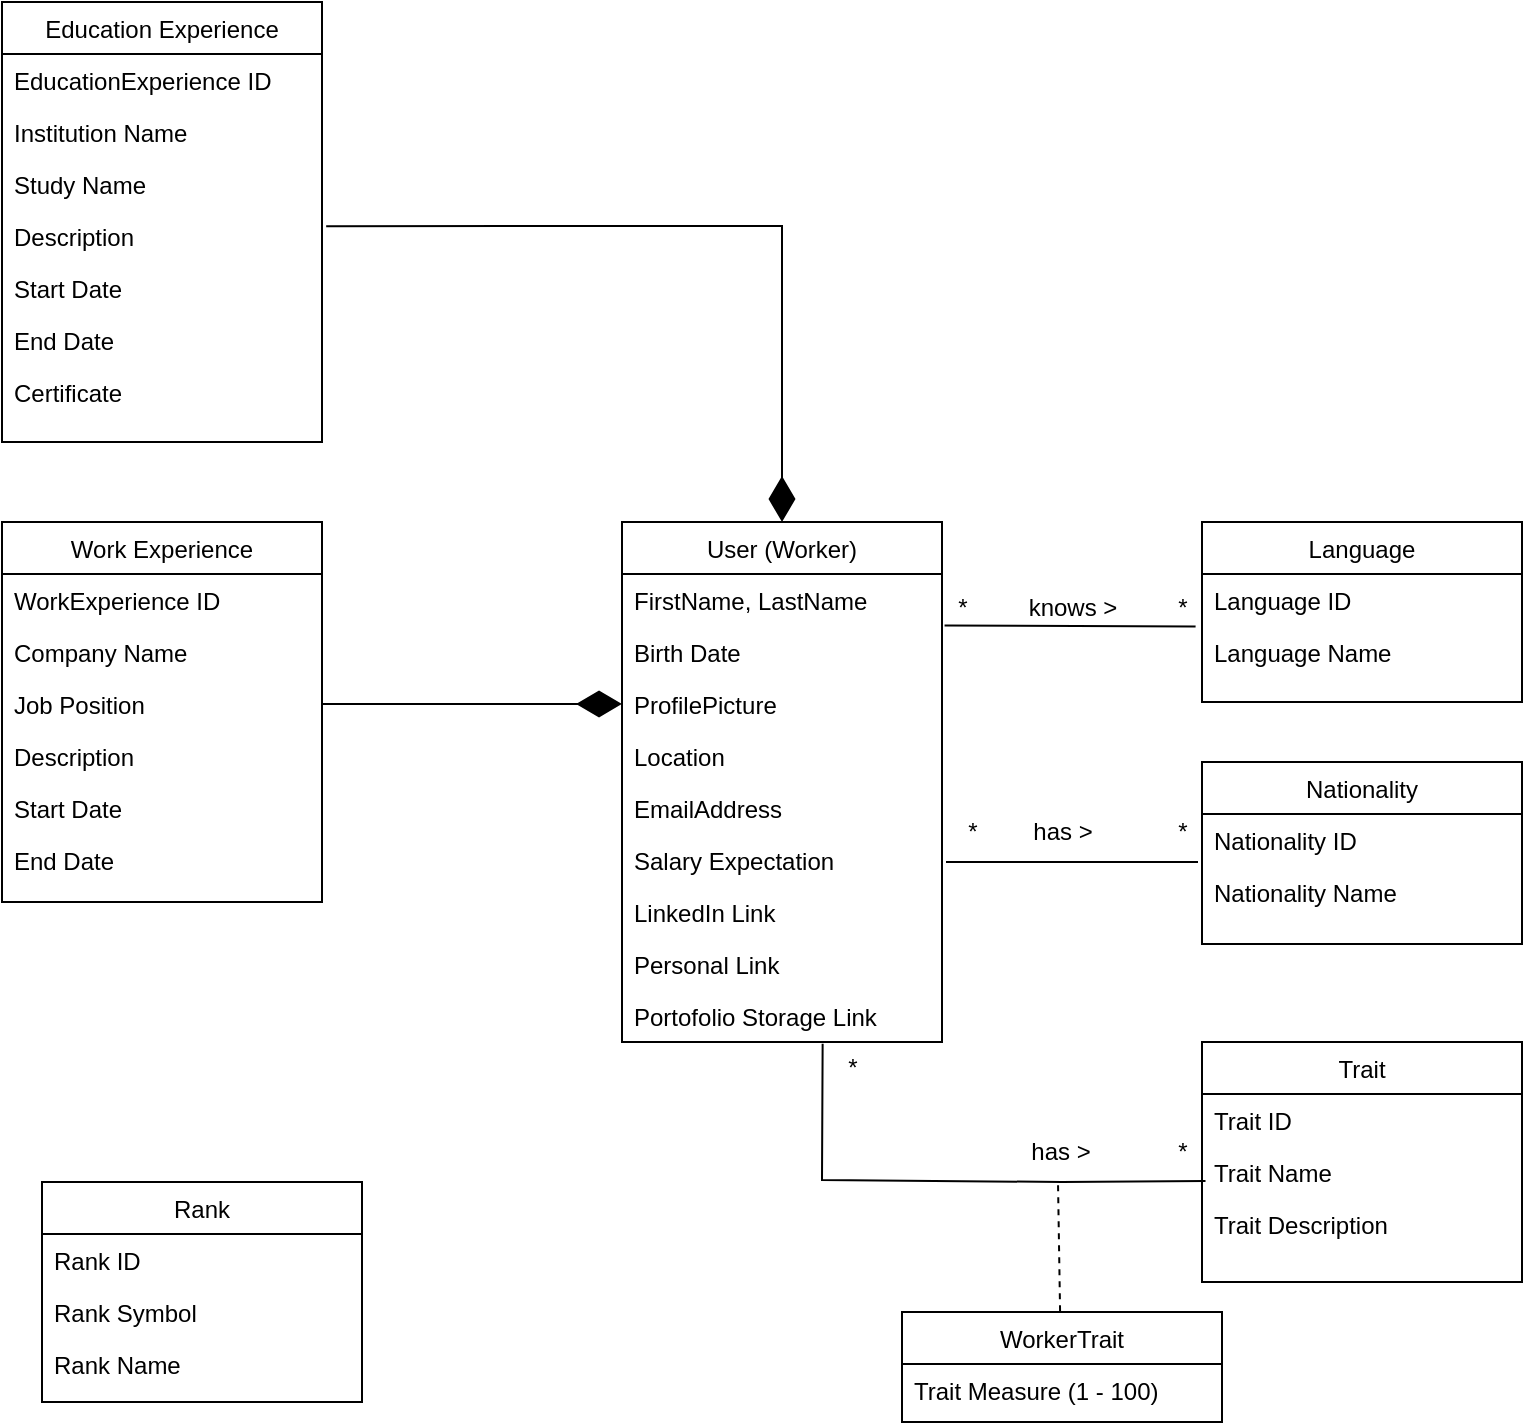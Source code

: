 <mxfile version="24.7.1" type="device">
  <diagram id="C5RBs43oDa-KdzZeNtuy" name="Page-1">
    <mxGraphModel dx="2140" dy="1923" grid="1" gridSize="10" guides="1" tooltips="1" connect="1" arrows="1" fold="1" page="1" pageScale="1" pageWidth="827" pageHeight="1169" math="0" shadow="0">
      <root>
        <mxCell id="WIyWlLk6GJQsqaUBKTNV-0" />
        <mxCell id="WIyWlLk6GJQsqaUBKTNV-1" parent="WIyWlLk6GJQsqaUBKTNV-0" />
        <mxCell id="zkfFHV4jXpPFQw0GAbJ--0" value="User (Worker)" style="swimlane;fontStyle=0;align=center;verticalAlign=top;childLayout=stackLayout;horizontal=1;startSize=26;horizontalStack=0;resizeParent=1;resizeLast=0;collapsible=1;marginBottom=0;rounded=0;shadow=0;strokeWidth=1;" parent="WIyWlLk6GJQsqaUBKTNV-1" vertex="1">
          <mxGeometry x="220" y="70" width="160" height="260" as="geometry">
            <mxRectangle x="230" y="140" width="160" height="26" as="alternateBounds" />
          </mxGeometry>
        </mxCell>
        <mxCell id="zkfFHV4jXpPFQw0GAbJ--1" value="FirstName, LastName" style="text;align=left;verticalAlign=top;spacingLeft=4;spacingRight=4;overflow=hidden;rotatable=0;points=[[0,0.5],[1,0.5]];portConstraint=eastwest;" parent="zkfFHV4jXpPFQw0GAbJ--0" vertex="1">
          <mxGeometry y="26" width="160" height="26" as="geometry" />
        </mxCell>
        <mxCell id="zkfFHV4jXpPFQw0GAbJ--2" value="Birth Date" style="text;align=left;verticalAlign=top;spacingLeft=4;spacingRight=4;overflow=hidden;rotatable=0;points=[[0,0.5],[1,0.5]];portConstraint=eastwest;rounded=0;shadow=0;html=0;" parent="zkfFHV4jXpPFQw0GAbJ--0" vertex="1">
          <mxGeometry y="52" width="160" height="26" as="geometry" />
        </mxCell>
        <mxCell id="zkfFHV4jXpPFQw0GAbJ--3" value="ProfilePicture" style="text;align=left;verticalAlign=top;spacingLeft=4;spacingRight=4;overflow=hidden;rotatable=0;points=[[0,0.5],[1,0.5]];portConstraint=eastwest;rounded=0;shadow=0;html=0;" parent="zkfFHV4jXpPFQw0GAbJ--0" vertex="1">
          <mxGeometry y="78" width="160" height="26" as="geometry" />
        </mxCell>
        <mxCell id="a70tQj4fH7FbwHMtKP61-0" value="Location" style="text;align=left;verticalAlign=top;spacingLeft=4;spacingRight=4;overflow=hidden;rotatable=0;points=[[0,0.5],[1,0.5]];portConstraint=eastwest;rounded=0;shadow=0;html=0;" vertex="1" parent="zkfFHV4jXpPFQw0GAbJ--0">
          <mxGeometry y="104" width="160" height="26" as="geometry" />
        </mxCell>
        <mxCell id="a70tQj4fH7FbwHMtKP61-1" value="EmailAddress" style="text;align=left;verticalAlign=top;spacingLeft=4;spacingRight=4;overflow=hidden;rotatable=0;points=[[0,0.5],[1,0.5]];portConstraint=eastwest;rounded=0;shadow=0;html=0;" vertex="1" parent="zkfFHV4jXpPFQw0GAbJ--0">
          <mxGeometry y="130" width="160" height="26" as="geometry" />
        </mxCell>
        <mxCell id="a70tQj4fH7FbwHMtKP61-3" value="Salary Expectation" style="text;align=left;verticalAlign=top;spacingLeft=4;spacingRight=4;overflow=hidden;rotatable=0;points=[[0,0.5],[1,0.5]];portConstraint=eastwest;rounded=0;shadow=0;html=0;" vertex="1" parent="zkfFHV4jXpPFQw0GAbJ--0">
          <mxGeometry y="156" width="160" height="26" as="geometry" />
        </mxCell>
        <mxCell id="a70tQj4fH7FbwHMtKP61-4" value="LinkedIn Link" style="text;align=left;verticalAlign=top;spacingLeft=4;spacingRight=4;overflow=hidden;rotatable=0;points=[[0,0.5],[1,0.5]];portConstraint=eastwest;rounded=0;shadow=0;html=0;" vertex="1" parent="zkfFHV4jXpPFQw0GAbJ--0">
          <mxGeometry y="182" width="160" height="26" as="geometry" />
        </mxCell>
        <mxCell id="a70tQj4fH7FbwHMtKP61-5" value="Personal Link" style="text;align=left;verticalAlign=top;spacingLeft=4;spacingRight=4;overflow=hidden;rotatable=0;points=[[0,0.5],[1,0.5]];portConstraint=eastwest;rounded=0;shadow=0;html=0;" vertex="1" parent="zkfFHV4jXpPFQw0GAbJ--0">
          <mxGeometry y="208" width="160" height="26" as="geometry" />
        </mxCell>
        <mxCell id="a70tQj4fH7FbwHMtKP61-35" value="Portofolio Storage Link" style="text;align=left;verticalAlign=top;spacingLeft=4;spacingRight=4;overflow=hidden;rotatable=0;points=[[0,0.5],[1,0.5]];portConstraint=eastwest;rounded=0;shadow=0;html=0;" vertex="1" parent="zkfFHV4jXpPFQw0GAbJ--0">
          <mxGeometry y="234" width="160" height="26" as="geometry" />
        </mxCell>
        <mxCell id="zkfFHV4jXpPFQw0GAbJ--17" value="Language" style="swimlane;fontStyle=0;align=center;verticalAlign=top;childLayout=stackLayout;horizontal=1;startSize=26;horizontalStack=0;resizeParent=1;resizeLast=0;collapsible=1;marginBottom=0;rounded=0;shadow=0;strokeWidth=1;" parent="WIyWlLk6GJQsqaUBKTNV-1" vertex="1">
          <mxGeometry x="510" y="70" width="160" height="90" as="geometry">
            <mxRectangle x="550" y="140" width="160" height="26" as="alternateBounds" />
          </mxGeometry>
        </mxCell>
        <mxCell id="a70tQj4fH7FbwHMtKP61-19" value="Language ID" style="text;align=left;verticalAlign=top;spacingLeft=4;spacingRight=4;overflow=hidden;rotatable=0;points=[[0,0.5],[1,0.5]];portConstraint=eastwest;rounded=0;shadow=0;html=0;" vertex="1" parent="zkfFHV4jXpPFQw0GAbJ--17">
          <mxGeometry y="26" width="160" height="26" as="geometry" />
        </mxCell>
        <mxCell id="a70tQj4fH7FbwHMtKP61-20" value="Language Name" style="text;align=left;verticalAlign=top;spacingLeft=4;spacingRight=4;overflow=hidden;rotatable=0;points=[[0,0.5],[1,0.5]];portConstraint=eastwest;rounded=0;shadow=0;html=0;" vertex="1" parent="zkfFHV4jXpPFQw0GAbJ--17">
          <mxGeometry y="52" width="160" height="26" as="geometry" />
        </mxCell>
        <mxCell id="a70tQj4fH7FbwHMtKP61-6" value="Nationality" style="swimlane;fontStyle=0;align=center;verticalAlign=top;childLayout=stackLayout;horizontal=1;startSize=26;horizontalStack=0;resizeParent=1;resizeLast=0;collapsible=1;marginBottom=0;rounded=0;shadow=0;strokeWidth=1;" vertex="1" parent="WIyWlLk6GJQsqaUBKTNV-1">
          <mxGeometry x="510" y="190" width="160" height="91" as="geometry">
            <mxRectangle x="550" y="140" width="160" height="26" as="alternateBounds" />
          </mxGeometry>
        </mxCell>
        <mxCell id="a70tQj4fH7FbwHMtKP61-14" value="Nationality ID" style="text;align=left;verticalAlign=top;spacingLeft=4;spacingRight=4;overflow=hidden;rotatable=0;points=[[0,0.5],[1,0.5]];portConstraint=eastwest;rounded=0;shadow=0;html=0;" vertex="1" parent="a70tQj4fH7FbwHMtKP61-6">
          <mxGeometry y="26" width="160" height="26" as="geometry" />
        </mxCell>
        <mxCell id="a70tQj4fH7FbwHMtKP61-15" value="Nationality Name" style="text;align=left;verticalAlign=top;spacingLeft=4;spacingRight=4;overflow=hidden;rotatable=0;points=[[0,0.5],[1,0.5]];portConstraint=eastwest;rounded=0;shadow=0;html=0;" vertex="1" parent="a70tQj4fH7FbwHMtKP61-6">
          <mxGeometry y="52" width="160" height="26" as="geometry" />
        </mxCell>
        <mxCell id="a70tQj4fH7FbwHMtKP61-7" value="Trait" style="swimlane;fontStyle=0;align=center;verticalAlign=top;childLayout=stackLayout;horizontal=1;startSize=26;horizontalStack=0;resizeParent=1;resizeLast=0;collapsible=1;marginBottom=0;rounded=0;shadow=0;strokeWidth=1;" vertex="1" parent="WIyWlLk6GJQsqaUBKTNV-1">
          <mxGeometry x="510" y="330" width="160" height="120" as="geometry">
            <mxRectangle x="550" y="140" width="160" height="26" as="alternateBounds" />
          </mxGeometry>
        </mxCell>
        <mxCell id="a70tQj4fH7FbwHMtKP61-13" value="Trait ID" style="text;align=left;verticalAlign=top;spacingLeft=4;spacingRight=4;overflow=hidden;rotatable=0;points=[[0,0.5],[1,0.5]];portConstraint=eastwest;rounded=0;shadow=0;html=0;" vertex="1" parent="a70tQj4fH7FbwHMtKP61-7">
          <mxGeometry y="26" width="160" height="26" as="geometry" />
        </mxCell>
        <mxCell id="a70tQj4fH7FbwHMtKP61-11" value="Trait Name" style="text;align=left;verticalAlign=top;spacingLeft=4;spacingRight=4;overflow=hidden;rotatable=0;points=[[0,0.5],[1,0.5]];portConstraint=eastwest;rounded=0;shadow=0;html=0;" vertex="1" parent="a70tQj4fH7FbwHMtKP61-7">
          <mxGeometry y="52" width="160" height="26" as="geometry" />
        </mxCell>
        <mxCell id="a70tQj4fH7FbwHMtKP61-12" value="Trait Description" style="text;align=left;verticalAlign=top;spacingLeft=4;spacingRight=4;overflow=hidden;rotatable=0;points=[[0,0.5],[1,0.5]];portConstraint=eastwest;rounded=0;shadow=0;html=0;" vertex="1" parent="a70tQj4fH7FbwHMtKP61-7">
          <mxGeometry y="78" width="160" height="26" as="geometry" />
        </mxCell>
        <mxCell id="a70tQj4fH7FbwHMtKP61-8" value="Rank" style="swimlane;fontStyle=0;align=center;verticalAlign=top;childLayout=stackLayout;horizontal=1;startSize=26;horizontalStack=0;resizeParent=1;resizeLast=0;collapsible=1;marginBottom=0;rounded=0;shadow=0;strokeWidth=1;" vertex="1" parent="WIyWlLk6GJQsqaUBKTNV-1">
          <mxGeometry x="-70" y="400" width="160" height="110" as="geometry">
            <mxRectangle x="550" y="140" width="160" height="26" as="alternateBounds" />
          </mxGeometry>
        </mxCell>
        <mxCell id="a70tQj4fH7FbwHMtKP61-16" value="Rank ID" style="text;align=left;verticalAlign=top;spacingLeft=4;spacingRight=4;overflow=hidden;rotatable=0;points=[[0,0.5],[1,0.5]];portConstraint=eastwest;rounded=0;shadow=0;html=0;" vertex="1" parent="a70tQj4fH7FbwHMtKP61-8">
          <mxGeometry y="26" width="160" height="26" as="geometry" />
        </mxCell>
        <mxCell id="a70tQj4fH7FbwHMtKP61-17" value="Rank Symbol" style="text;align=left;verticalAlign=top;spacingLeft=4;spacingRight=4;overflow=hidden;rotatable=0;points=[[0,0.5],[1,0.5]];portConstraint=eastwest;rounded=0;shadow=0;html=0;" vertex="1" parent="a70tQj4fH7FbwHMtKP61-8">
          <mxGeometry y="52" width="160" height="26" as="geometry" />
        </mxCell>
        <mxCell id="a70tQj4fH7FbwHMtKP61-18" value="Rank Name" style="text;align=left;verticalAlign=top;spacingLeft=4;spacingRight=4;overflow=hidden;rotatable=0;points=[[0,0.5],[1,0.5]];portConstraint=eastwest;rounded=0;shadow=0;html=0;" vertex="1" parent="a70tQj4fH7FbwHMtKP61-8">
          <mxGeometry y="78" width="160" height="26" as="geometry" />
        </mxCell>
        <mxCell id="a70tQj4fH7FbwHMtKP61-9" value="Work Experience" style="swimlane;fontStyle=0;align=center;verticalAlign=top;childLayout=stackLayout;horizontal=1;startSize=26;horizontalStack=0;resizeParent=1;resizeLast=0;collapsible=1;marginBottom=0;rounded=0;shadow=0;strokeWidth=1;" vertex="1" parent="WIyWlLk6GJQsqaUBKTNV-1">
          <mxGeometry x="-90" y="70" width="160" height="190" as="geometry">
            <mxRectangle x="550" y="140" width="160" height="26" as="alternateBounds" />
          </mxGeometry>
        </mxCell>
        <mxCell id="a70tQj4fH7FbwHMtKP61-21" value="WorkExperience ID" style="text;align=left;verticalAlign=top;spacingLeft=4;spacingRight=4;overflow=hidden;rotatable=0;points=[[0,0.5],[1,0.5]];portConstraint=eastwest;rounded=0;shadow=0;html=0;" vertex="1" parent="a70tQj4fH7FbwHMtKP61-9">
          <mxGeometry y="26" width="160" height="26" as="geometry" />
        </mxCell>
        <mxCell id="a70tQj4fH7FbwHMtKP61-22" value="Company Name" style="text;align=left;verticalAlign=top;spacingLeft=4;spacingRight=4;overflow=hidden;rotatable=0;points=[[0,0.5],[1,0.5]];portConstraint=eastwest;rounded=0;shadow=0;html=0;" vertex="1" parent="a70tQj4fH7FbwHMtKP61-9">
          <mxGeometry y="52" width="160" height="26" as="geometry" />
        </mxCell>
        <mxCell id="a70tQj4fH7FbwHMtKP61-23" value="Job Position" style="text;align=left;verticalAlign=top;spacingLeft=4;spacingRight=4;overflow=hidden;rotatable=0;points=[[0,0.5],[1,0.5]];portConstraint=eastwest;rounded=0;shadow=0;html=0;" vertex="1" parent="a70tQj4fH7FbwHMtKP61-9">
          <mxGeometry y="78" width="160" height="26" as="geometry" />
        </mxCell>
        <mxCell id="a70tQj4fH7FbwHMtKP61-24" value="Description" style="text;align=left;verticalAlign=top;spacingLeft=4;spacingRight=4;overflow=hidden;rotatable=0;points=[[0,0.5],[1,0.5]];portConstraint=eastwest;rounded=0;shadow=0;html=0;" vertex="1" parent="a70tQj4fH7FbwHMtKP61-9">
          <mxGeometry y="104" width="160" height="26" as="geometry" />
        </mxCell>
        <mxCell id="a70tQj4fH7FbwHMtKP61-25" value="Start Date" style="text;align=left;verticalAlign=top;spacingLeft=4;spacingRight=4;overflow=hidden;rotatable=0;points=[[0,0.5],[1,0.5]];portConstraint=eastwest;rounded=0;shadow=0;html=0;" vertex="1" parent="a70tQj4fH7FbwHMtKP61-9">
          <mxGeometry y="130" width="160" height="26" as="geometry" />
        </mxCell>
        <mxCell id="a70tQj4fH7FbwHMtKP61-26" value="End Date" style="text;align=left;verticalAlign=top;spacingLeft=4;spacingRight=4;overflow=hidden;rotatable=0;points=[[0,0.5],[1,0.5]];portConstraint=eastwest;rounded=0;shadow=0;html=0;" vertex="1" parent="a70tQj4fH7FbwHMtKP61-9">
          <mxGeometry y="156" width="160" height="26" as="geometry" />
        </mxCell>
        <mxCell id="a70tQj4fH7FbwHMtKP61-10" value="Education Experience" style="swimlane;fontStyle=0;align=center;verticalAlign=top;childLayout=stackLayout;horizontal=1;startSize=26;horizontalStack=0;resizeParent=1;resizeLast=0;collapsible=1;marginBottom=0;rounded=0;shadow=0;strokeWidth=1;" vertex="1" parent="WIyWlLk6GJQsqaUBKTNV-1">
          <mxGeometry x="-90" y="-190" width="160" height="220" as="geometry">
            <mxRectangle x="550" y="140" width="160" height="26" as="alternateBounds" />
          </mxGeometry>
        </mxCell>
        <mxCell id="a70tQj4fH7FbwHMtKP61-28" value="EducationExperience ID" style="text;align=left;verticalAlign=top;spacingLeft=4;spacingRight=4;overflow=hidden;rotatable=0;points=[[0,0.5],[1,0.5]];portConstraint=eastwest;rounded=0;shadow=0;html=0;" vertex="1" parent="a70tQj4fH7FbwHMtKP61-10">
          <mxGeometry y="26" width="160" height="26" as="geometry" />
        </mxCell>
        <mxCell id="a70tQj4fH7FbwHMtKP61-29" value="Institution Name" style="text;align=left;verticalAlign=top;spacingLeft=4;spacingRight=4;overflow=hidden;rotatable=0;points=[[0,0.5],[1,0.5]];portConstraint=eastwest;rounded=0;shadow=0;html=0;" vertex="1" parent="a70tQj4fH7FbwHMtKP61-10">
          <mxGeometry y="52" width="160" height="26" as="geometry" />
        </mxCell>
        <mxCell id="a70tQj4fH7FbwHMtKP61-30" value="Study Name" style="text;align=left;verticalAlign=top;spacingLeft=4;spacingRight=4;overflow=hidden;rotatable=0;points=[[0,0.5],[1,0.5]];portConstraint=eastwest;rounded=0;shadow=0;html=0;" vertex="1" parent="a70tQj4fH7FbwHMtKP61-10">
          <mxGeometry y="78" width="160" height="26" as="geometry" />
        </mxCell>
        <mxCell id="a70tQj4fH7FbwHMtKP61-31" value="Description" style="text;align=left;verticalAlign=top;spacingLeft=4;spacingRight=4;overflow=hidden;rotatable=0;points=[[0,0.5],[1,0.5]];portConstraint=eastwest;rounded=0;shadow=0;html=0;" vertex="1" parent="a70tQj4fH7FbwHMtKP61-10">
          <mxGeometry y="104" width="160" height="26" as="geometry" />
        </mxCell>
        <mxCell id="a70tQj4fH7FbwHMtKP61-32" value="Start Date" style="text;align=left;verticalAlign=top;spacingLeft=4;spacingRight=4;overflow=hidden;rotatable=0;points=[[0,0.5],[1,0.5]];portConstraint=eastwest;rounded=0;shadow=0;html=0;" vertex="1" parent="a70tQj4fH7FbwHMtKP61-10">
          <mxGeometry y="130" width="160" height="26" as="geometry" />
        </mxCell>
        <mxCell id="a70tQj4fH7FbwHMtKP61-33" value="End Date" style="text;align=left;verticalAlign=top;spacingLeft=4;spacingRight=4;overflow=hidden;rotatable=0;points=[[0,0.5],[1,0.5]];portConstraint=eastwest;rounded=0;shadow=0;html=0;" vertex="1" parent="a70tQj4fH7FbwHMtKP61-10">
          <mxGeometry y="156" width="160" height="26" as="geometry" />
        </mxCell>
        <mxCell id="a70tQj4fH7FbwHMtKP61-34" value="Certificate" style="text;align=left;verticalAlign=top;spacingLeft=4;spacingRight=4;overflow=hidden;rotatable=0;points=[[0,0.5],[1,0.5]];portConstraint=eastwest;rounded=0;shadow=0;html=0;" vertex="1" parent="a70tQj4fH7FbwHMtKP61-10">
          <mxGeometry y="182" width="160" height="26" as="geometry" />
        </mxCell>
        <mxCell id="a70tQj4fH7FbwHMtKP61-36" value="" style="endArrow=diamondThin;html=1;rounded=0;exitX=1.013;exitY=0.311;exitDx=0;exitDy=0;exitPerimeter=0;entryX=0.5;entryY=0;entryDx=0;entryDy=0;endFill=1;endSize=20;" edge="1" parent="WIyWlLk6GJQsqaUBKTNV-1" source="a70tQj4fH7FbwHMtKP61-31" target="zkfFHV4jXpPFQw0GAbJ--0">
          <mxGeometry width="50" height="50" relative="1" as="geometry">
            <mxPoint x="190" y="20" as="sourcePoint" />
            <mxPoint x="240" y="-30" as="targetPoint" />
            <Array as="points">
              <mxPoint x="300" y="-78" />
            </Array>
          </mxGeometry>
        </mxCell>
        <mxCell id="a70tQj4fH7FbwHMtKP61-38" value="" style="endArrow=diamondThin;html=1;rounded=0;exitX=1;exitY=0.5;exitDx=0;exitDy=0;entryX=0;entryY=0.5;entryDx=0;entryDy=0;endFill=1;endSize=20;" edge="1" parent="WIyWlLk6GJQsqaUBKTNV-1" source="a70tQj4fH7FbwHMtKP61-23" target="zkfFHV4jXpPFQw0GAbJ--3">
          <mxGeometry width="50" height="50" relative="1" as="geometry">
            <mxPoint x="82" y="-68" as="sourcePoint" />
            <mxPoint x="310" y="80" as="targetPoint" />
            <Array as="points" />
          </mxGeometry>
        </mxCell>
        <mxCell id="a70tQj4fH7FbwHMtKP61-39" value="" style="endArrow=none;html=1;rounded=0;exitX=1.008;exitY=0.992;exitDx=0;exitDy=0;exitPerimeter=0;entryX=-0.02;entryY=0.008;entryDx=0;entryDy=0;entryPerimeter=0;" edge="1" parent="WIyWlLk6GJQsqaUBKTNV-1" source="zkfFHV4jXpPFQw0GAbJ--1" target="a70tQj4fH7FbwHMtKP61-20">
          <mxGeometry width="50" height="50" relative="1" as="geometry">
            <mxPoint x="420" y="190" as="sourcePoint" />
            <mxPoint x="470" y="140" as="targetPoint" />
          </mxGeometry>
        </mxCell>
        <mxCell id="a70tQj4fH7FbwHMtKP61-40" value="knows &amp;gt;" style="text;html=1;align=center;verticalAlign=middle;resizable=0;points=[];autosize=1;strokeColor=none;fillColor=none;" vertex="1" parent="WIyWlLk6GJQsqaUBKTNV-1">
          <mxGeometry x="410" y="98" width="70" height="30" as="geometry" />
        </mxCell>
        <mxCell id="a70tQj4fH7FbwHMtKP61-41" value="*" style="text;html=1;align=center;verticalAlign=middle;resizable=0;points=[];autosize=1;strokeColor=none;fillColor=none;" vertex="1" parent="WIyWlLk6GJQsqaUBKTNV-1">
          <mxGeometry x="485" y="98" width="30" height="30" as="geometry" />
        </mxCell>
        <mxCell id="a70tQj4fH7FbwHMtKP61-42" value="*" style="text;html=1;align=center;verticalAlign=middle;resizable=0;points=[];autosize=1;strokeColor=none;fillColor=none;" vertex="1" parent="WIyWlLk6GJQsqaUBKTNV-1">
          <mxGeometry x="375" y="98" width="30" height="30" as="geometry" />
        </mxCell>
        <mxCell id="a70tQj4fH7FbwHMtKP61-43" value="" style="endArrow=none;html=1;rounded=0;exitX=1.008;exitY=0.992;exitDx=0;exitDy=0;exitPerimeter=0;entryX=-0.02;entryY=0.008;entryDx=0;entryDy=0;entryPerimeter=0;" edge="1" parent="WIyWlLk6GJQsqaUBKTNV-1">
          <mxGeometry width="50" height="50" relative="1" as="geometry">
            <mxPoint x="382" y="240" as="sourcePoint" />
            <mxPoint x="508" y="240" as="targetPoint" />
          </mxGeometry>
        </mxCell>
        <mxCell id="a70tQj4fH7FbwHMtKP61-44" value="has &amp;gt;" style="text;html=1;align=center;verticalAlign=middle;resizable=0;points=[];autosize=1;strokeColor=none;fillColor=none;" vertex="1" parent="WIyWlLk6GJQsqaUBKTNV-1">
          <mxGeometry x="415" y="210" width="50" height="30" as="geometry" />
        </mxCell>
        <mxCell id="a70tQj4fH7FbwHMtKP61-45" value="*" style="text;html=1;align=center;verticalAlign=middle;resizable=0;points=[];autosize=1;strokeColor=none;fillColor=none;" vertex="1" parent="WIyWlLk6GJQsqaUBKTNV-1">
          <mxGeometry x="485" y="210" width="30" height="30" as="geometry" />
        </mxCell>
        <mxCell id="a70tQj4fH7FbwHMtKP61-46" value="*" style="text;html=1;align=center;verticalAlign=middle;resizable=0;points=[];autosize=1;strokeColor=none;fillColor=none;" vertex="1" parent="WIyWlLk6GJQsqaUBKTNV-1">
          <mxGeometry x="380" y="210" width="30" height="30" as="geometry" />
        </mxCell>
        <mxCell id="a70tQj4fH7FbwHMtKP61-47" value="" style="endArrow=none;html=1;rounded=0;exitX=0.627;exitY=1.032;exitDx=0;exitDy=0;exitPerimeter=0;entryX=0.011;entryY=0.673;entryDx=0;entryDy=0;entryPerimeter=0;" edge="1" parent="WIyWlLk6GJQsqaUBKTNV-1" source="a70tQj4fH7FbwHMtKP61-35" target="a70tQj4fH7FbwHMtKP61-11">
          <mxGeometry width="50" height="50" relative="1" as="geometry">
            <mxPoint x="390" y="330" as="sourcePoint" />
            <mxPoint x="440" y="280" as="targetPoint" />
            <Array as="points">
              <mxPoint x="320" y="399" />
              <mxPoint x="440" y="400" />
            </Array>
          </mxGeometry>
        </mxCell>
        <mxCell id="a70tQj4fH7FbwHMtKP61-48" value="has &amp;gt;" style="text;html=1;align=center;verticalAlign=middle;resizable=0;points=[];autosize=1;strokeColor=none;fillColor=none;" vertex="1" parent="WIyWlLk6GJQsqaUBKTNV-1">
          <mxGeometry x="414" y="370" width="50" height="30" as="geometry" />
        </mxCell>
        <mxCell id="a70tQj4fH7FbwHMtKP61-49" value="*" style="text;html=1;align=center;verticalAlign=middle;resizable=0;points=[];autosize=1;strokeColor=none;fillColor=none;" vertex="1" parent="WIyWlLk6GJQsqaUBKTNV-1">
          <mxGeometry x="485" y="370" width="30" height="30" as="geometry" />
        </mxCell>
        <mxCell id="a70tQj4fH7FbwHMtKP61-50" value="*" style="text;html=1;align=center;verticalAlign=middle;resizable=0;points=[];autosize=1;strokeColor=none;fillColor=none;" vertex="1" parent="WIyWlLk6GJQsqaUBKTNV-1">
          <mxGeometry x="320" y="328" width="30" height="30" as="geometry" />
        </mxCell>
        <mxCell id="a70tQj4fH7FbwHMtKP61-51" value="" style="endArrow=none;dashed=1;html=1;rounded=0;exitX=0.494;exitY=-0.006;exitDx=0;exitDy=0;exitPerimeter=0;" edge="1" parent="WIyWlLk6GJQsqaUBKTNV-1" source="a70tQj4fH7FbwHMtKP61-52">
          <mxGeometry width="50" height="50" relative="1" as="geometry">
            <mxPoint x="439.5" y="450" as="sourcePoint" />
            <mxPoint x="438" y="400" as="targetPoint" />
          </mxGeometry>
        </mxCell>
        <mxCell id="a70tQj4fH7FbwHMtKP61-52" value="WorkerTrait" style="swimlane;fontStyle=0;align=center;verticalAlign=top;childLayout=stackLayout;horizontal=1;startSize=26;horizontalStack=0;resizeParent=1;resizeLast=0;collapsible=1;marginBottom=0;rounded=0;shadow=0;strokeWidth=1;" vertex="1" parent="WIyWlLk6GJQsqaUBKTNV-1">
          <mxGeometry x="360" y="465" width="160" height="55" as="geometry">
            <mxRectangle x="550" y="140" width="160" height="26" as="alternateBounds" />
          </mxGeometry>
        </mxCell>
        <mxCell id="a70tQj4fH7FbwHMtKP61-55" value="Trait Measure (1 - 100)" style="text;align=left;verticalAlign=top;spacingLeft=4;spacingRight=4;overflow=hidden;rotatable=0;points=[[0,0.5],[1,0.5]];portConstraint=eastwest;rounded=0;shadow=0;html=0;" vertex="1" parent="a70tQj4fH7FbwHMtKP61-52">
          <mxGeometry y="26" width="160" height="26" as="geometry" />
        </mxCell>
      </root>
    </mxGraphModel>
  </diagram>
</mxfile>
